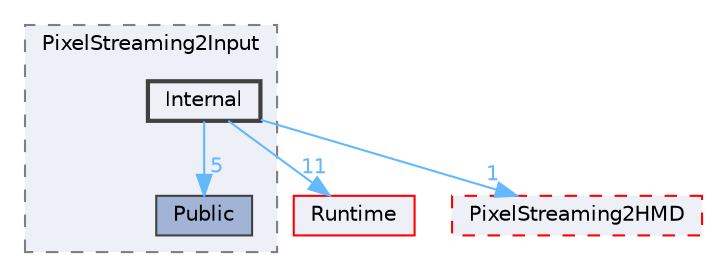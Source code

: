 digraph "Internal"
{
 // INTERACTIVE_SVG=YES
 // LATEX_PDF_SIZE
  bgcolor="transparent";
  edge [fontname=Helvetica,fontsize=10,labelfontname=Helvetica,labelfontsize=10];
  node [fontname=Helvetica,fontsize=10,shape=box,height=0.2,width=0.4];
  compound=true
  subgraph clusterdir_f73fa4cb376ebbe0f17ef2fb2f2d4c63 {
    graph [ bgcolor="#edf0f7", pencolor="grey50", label="PixelStreaming2Input", fontname=Helvetica,fontsize=10 style="filled,dashed", URL="dir_f73fa4cb376ebbe0f17ef2fb2f2d4c63.html",tooltip=""]
  dir_ffc035539e8254cbce2bfb79418fb401 [label="Public", fillcolor="#a2b4d6", color="grey25", style="filled", URL="dir_ffc035539e8254cbce2bfb79418fb401.html",tooltip=""];
  dir_a8c33ceb9fcf03475d43e0b57fdb08f7 [label="Internal", fillcolor="#edf0f7", color="grey25", style="filled,bold", URL="dir_a8c33ceb9fcf03475d43e0b57fdb08f7.html",tooltip=""];
  }
  dir_7536b172fbd480bfd146a1b1acd6856b [label="Runtime", fillcolor="#edf0f7", color="red", style="filled", URL="dir_7536b172fbd480bfd146a1b1acd6856b.html",tooltip=""];
  dir_d0b9add1676d15a341a12868b79e36bd [label="PixelStreaming2HMD", fillcolor="#edf0f7", color="red", style="filled,dashed", URL="dir_d0b9add1676d15a341a12868b79e36bd.html",tooltip=""];
  dir_a8c33ceb9fcf03475d43e0b57fdb08f7->dir_7536b172fbd480bfd146a1b1acd6856b [headlabel="11", labeldistance=1.5 headhref="dir_000513_000984.html" href="dir_000513_000984.html" color="steelblue1" fontcolor="steelblue1"];
  dir_a8c33ceb9fcf03475d43e0b57fdb08f7->dir_d0b9add1676d15a341a12868b79e36bd [headlabel="1", labeldistance=1.5 headhref="dir_000513_000746.html" href="dir_000513_000746.html" color="steelblue1" fontcolor="steelblue1"];
  dir_a8c33ceb9fcf03475d43e0b57fdb08f7->dir_ffc035539e8254cbce2bfb79418fb401 [headlabel="5", labeldistance=1.5 headhref="dir_000513_000848.html" href="dir_000513_000848.html" color="steelblue1" fontcolor="steelblue1"];
}
